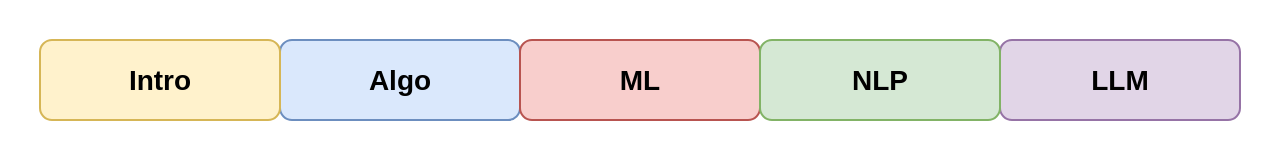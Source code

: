 <mxfile version="21.2.1" type="device">
  <diagram name="Страница 1" id="jjuoIb0haO0nt7wAVC7G">
    <mxGraphModel dx="780" dy="513" grid="1" gridSize="10" guides="1" tooltips="1" connect="1" arrows="1" fold="1" page="1" pageScale="1" pageWidth="827" pageHeight="1169" math="0" shadow="0">
      <root>
        <mxCell id="0" />
        <mxCell id="1" parent="0" />
        <mxCell id="bIAeaauO67e9XDa12YUj-14" value="" style="rounded=0;whiteSpace=wrap;html=1;fillColor=none;strokeColor=none;" parent="1" vertex="1">
          <mxGeometry x="180" y="360" width="640" height="80" as="geometry" />
        </mxCell>
        <mxCell id="bIAeaauO67e9XDa12YUj-1" value="&lt;b&gt;&lt;font style=&quot;font-size: 14px;&quot;&gt;Algo&lt;/font&gt;&lt;/b&gt;" style="rounded=1;whiteSpace=wrap;html=1;fillColor=#dae8fc;strokeColor=#6c8ebf;" parent="1" vertex="1">
          <mxGeometry x="320" y="380" width="120" height="40" as="geometry" />
        </mxCell>
        <mxCell id="bIAeaauO67e9XDa12YUj-5" value="&lt;font style=&quot;font-size: 14px;&quot;&gt;&lt;b&gt;ML&lt;/b&gt;&lt;/font&gt;" style="rounded=1;whiteSpace=wrap;html=1;fillColor=#f8cecc;strokeColor=#b85450;" parent="1" vertex="1">
          <mxGeometry x="440" y="380" width="120" height="40" as="geometry" />
        </mxCell>
        <mxCell id="bIAeaauO67e9XDa12YUj-6" value="&lt;b&gt;&lt;font style=&quot;font-size: 14px;&quot;&gt;LLM&lt;/font&gt;&lt;/b&gt;" style="rounded=1;whiteSpace=wrap;html=1;fillColor=#e1d5e7;strokeColor=#9673a6;" parent="1" vertex="1">
          <mxGeometry x="680" y="380" width="120" height="40" as="geometry" />
        </mxCell>
        <mxCell id="bIAeaauO67e9XDa12YUj-16" value="&lt;font style=&quot;font-size: 14px;&quot;&gt;&lt;b&gt;NLP&lt;/b&gt;&lt;/font&gt;" style="rounded=1;whiteSpace=wrap;html=1;fillColor=#d5e8d4;strokeColor=#82b366;" parent="1" vertex="1">
          <mxGeometry x="560" y="380" width="120" height="40" as="geometry" />
        </mxCell>
        <mxCell id="VvB-ytv6FwuVNDnFCuI7-1" value="&lt;b&gt;&lt;font style=&quot;font-size: 14px;&quot;&gt;Intro&lt;/font&gt;&lt;/b&gt;" style="rounded=1;whiteSpace=wrap;html=1;fillColor=#fff2cc;strokeColor=#d6b656;" parent="1" vertex="1">
          <mxGeometry x="200" y="380" width="120" height="40" as="geometry" />
        </mxCell>
      </root>
    </mxGraphModel>
  </diagram>
</mxfile>

